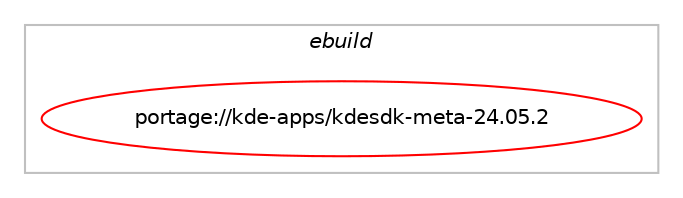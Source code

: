 digraph prolog {

# *************
# Graph options
# *************

newrank=true;
concentrate=true;
compound=true;
graph [rankdir=LR,fontname=Helvetica,fontsize=10,ranksep=1.5];#, ranksep=2.5, nodesep=0.2];
edge  [arrowhead=vee];
node  [fontname=Helvetica,fontsize=10];

# **********
# The ebuild
# **********

subgraph cluster_leftcol {
color=gray;
label=<<i>ebuild</i>>;
id [label="portage://kde-apps/kdesdk-meta-24.05.2", color=red, width=4, href="../kde-apps/kdesdk-meta-24.05.2.svg"];
}

# ****************
# The dependencies
# ****************

subgraph cluster_midcol {
color=gray;
label=<<i>dependencies</i>>;
subgraph cluster_compile {
fillcolor="#eeeeee";
style=filled;
label=<<i>compile</i>>;
}
subgraph cluster_compileandrun {
fillcolor="#eeeeee";
style=filled;
label=<<i>compile and run</i>>;
}
subgraph cluster_run {
fillcolor="#eeeeee";
style=filled;
label=<<i>run</i>>;
# *** BEGIN UNKNOWN DEPENDENCY TYPE (TODO) ***
# id -> equal(use_conditional_group(positive,cvs,portage://kde-apps/kdesdk-meta-24.05.2,[package_dependency(portage://kde-apps/kdesdk-meta-24.05.2,run,no,kde-apps,cervisia,greaterequal,[24.05.2,,,24.05.2],any_different_slot,[])]))
# *** END UNKNOWN DEPENDENCY TYPE (TODO) ***

# *** BEGIN UNKNOWN DEPENDENCY TYPE (TODO) ***
# id -> equal(use_conditional_group(positive,git,portage://kde-apps/kdesdk-meta-24.05.2,[package_dependency(portage://kde-apps/kdesdk-meta-24.05.2,run,no,kde-apps,dolphin-plugins-git,greaterequal,[24.05.2,,,24.05.2],any_different_slot,[])]))
# *** END UNKNOWN DEPENDENCY TYPE (TODO) ***

# *** BEGIN UNKNOWN DEPENDENCY TYPE (TODO) ***
# id -> equal(use_conditional_group(positive,mercurial,portage://kde-apps/kdesdk-meta-24.05.2,[package_dependency(portage://kde-apps/kdesdk-meta-24.05.2,run,no,kde-apps,dolphin-plugins-mercurial,greaterequal,[24.05.2,,,24.05.2],any_different_slot,[])]))
# *** END UNKNOWN DEPENDENCY TYPE (TODO) ***

# *** BEGIN UNKNOWN DEPENDENCY TYPE (TODO) ***
# id -> equal(use_conditional_group(positive,perl,portage://kde-apps/kdesdk-meta-24.05.2,[package_dependency(portage://kde-apps/kdesdk-meta-24.05.2,run,no,dev-util,kio-perldoc,greaterequal,[24.05.2,,,24.05.2],any_different_slot,[])]))
# *** END UNKNOWN DEPENDENCY TYPE (TODO) ***

# *** BEGIN UNKNOWN DEPENDENCY TYPE (TODO) ***
# id -> equal(use_conditional_group(positive,python,portage://kde-apps/kdesdk-meta-24.05.2,[package_dependency(portage://kde-apps/kdesdk-meta-24.05.2,run,no,kde-apps,lokalize,greaterequal,[24.05.2,,,24.05.2],any_different_slot,[])]))
# *** END UNKNOWN DEPENDENCY TYPE (TODO) ***

# *** BEGIN UNKNOWN DEPENDENCY TYPE (TODO) ***
# id -> equal(use_conditional_group(positive,subversion,portage://kde-apps/kdesdk-meta-24.05.2,[package_dependency(portage://kde-apps/kdesdk-meta-24.05.2,run,no,kde-apps,dolphin-plugins-subversion,greaterequal,[24.05.2,,,24.05.2],any_different_slot,[])]))
# *** END UNKNOWN DEPENDENCY TYPE (TODO) ***

# *** BEGIN UNKNOWN DEPENDENCY TYPE (TODO) ***
# id -> equal(use_conditional_group(positive,webengine,portage://kde-apps/kdesdk-meta-24.05.2,[package_dependency(portage://kde-apps/kdesdk-meta-24.05.2,run,no,dev-util,kdevelop,greaterequal,[24.05.2,,,24.05.2],any_different_slot,[]),use_conditional_group(positive,php,portage://kde-apps/kdesdk-meta-24.05.2,[package_dependency(portage://kde-apps/kdesdk-meta-24.05.2,run,no,dev-util,kdevelop-php,greaterequal,[24.05.2,,,24.05.2],any_different_slot,[])]),use_conditional_group(positive,python,portage://kde-apps/kdesdk-meta-24.05.2,[package_dependency(portage://kde-apps/kdesdk-meta-24.05.2,run,no,dev-util,kdevelop-python,greaterequal,[24.05.2,,,24.05.2],any_different_slot,[])])]))
# *** END UNKNOWN DEPENDENCY TYPE (TODO) ***

# *** BEGIN UNKNOWN DEPENDENCY TYPE (TODO) ***
# id -> equal(package_dependency(portage://kde-apps/kdesdk-meta-24.05.2,run,no,kde-apps,kapptemplate,greaterequal,[24.05.2,,,24.05.2],any_different_slot,[]))
# *** END UNKNOWN DEPENDENCY TYPE (TODO) ***

# *** BEGIN UNKNOWN DEPENDENCY TYPE (TODO) ***
# id -> equal(package_dependency(portage://kde-apps/kdesdk-meta-24.05.2,run,no,kde-apps,kcachegrind,greaterequal,[24.05.2,,,24.05.2],any_different_slot,[]))
# *** END UNKNOWN DEPENDENCY TYPE (TODO) ***

# *** BEGIN UNKNOWN DEPENDENCY TYPE (TODO) ***
# id -> equal(package_dependency(portage://kde-apps/kdesdk-meta-24.05.2,run,no,kde-apps,kde-dev-scripts,greaterequal,[24.05.2,,,24.05.2],any_different_slot,[]))
# *** END UNKNOWN DEPENDENCY TYPE (TODO) ***

# *** BEGIN UNKNOWN DEPENDENCY TYPE (TODO) ***
# id -> equal(package_dependency(portage://kde-apps/kdesdk-meta-24.05.2,run,no,kde-apps,kde-dev-utils,greaterequal,[24.05.2,,,24.05.2],any_different_slot,[]))
# *** END UNKNOWN DEPENDENCY TYPE (TODO) ***

# *** BEGIN UNKNOWN DEPENDENCY TYPE (TODO) ***
# id -> equal(package_dependency(portage://kde-apps/kdesdk-meta-24.05.2,run,no,kde-apps,kdesdk-thumbnailers,greaterequal,[24.05.2,,,24.05.2],any_different_slot,[]))
# *** END UNKNOWN DEPENDENCY TYPE (TODO) ***

# *** BEGIN UNKNOWN DEPENDENCY TYPE (TODO) ***
# id -> equal(package_dependency(portage://kde-apps/kdesdk-meta-24.05.2,run,no,kde-apps,kompare,greaterequal,[24.05.2,,,24.05.2],any_different_slot,[]))
# *** END UNKNOWN DEPENDENCY TYPE (TODO) ***

# *** BEGIN UNKNOWN DEPENDENCY TYPE (TODO) ***
# id -> equal(package_dependency(portage://kde-apps/kdesdk-meta-24.05.2,run,no,kde-apps,libkomparediff2,greaterequal,[24.05.2,,,24.05.2],any_different_slot,[]))
# *** END UNKNOWN DEPENDENCY TYPE (TODO) ***

# *** BEGIN UNKNOWN DEPENDENCY TYPE (TODO) ***
# id -> equal(package_dependency(portage://kde-apps/kdesdk-meta-24.05.2,run,no,kde-apps,poxml,greaterequal,[24.05.2,,,24.05.2],any_different_slot,[]))
# *** END UNKNOWN DEPENDENCY TYPE (TODO) ***

# *** BEGIN UNKNOWN DEPENDENCY TYPE (TODO) ***
# id -> equal(package_dependency(portage://kde-apps/kdesdk-meta-24.05.2,run,no,kde-apps,umbrello,greaterequal,[24.05.2,,,24.05.2],any_different_slot,[]))
# *** END UNKNOWN DEPENDENCY TYPE (TODO) ***

}
}

# **************
# The candidates
# **************

subgraph cluster_choices {
rank=same;
color=gray;
label=<<i>candidates</i>>;

}

}
